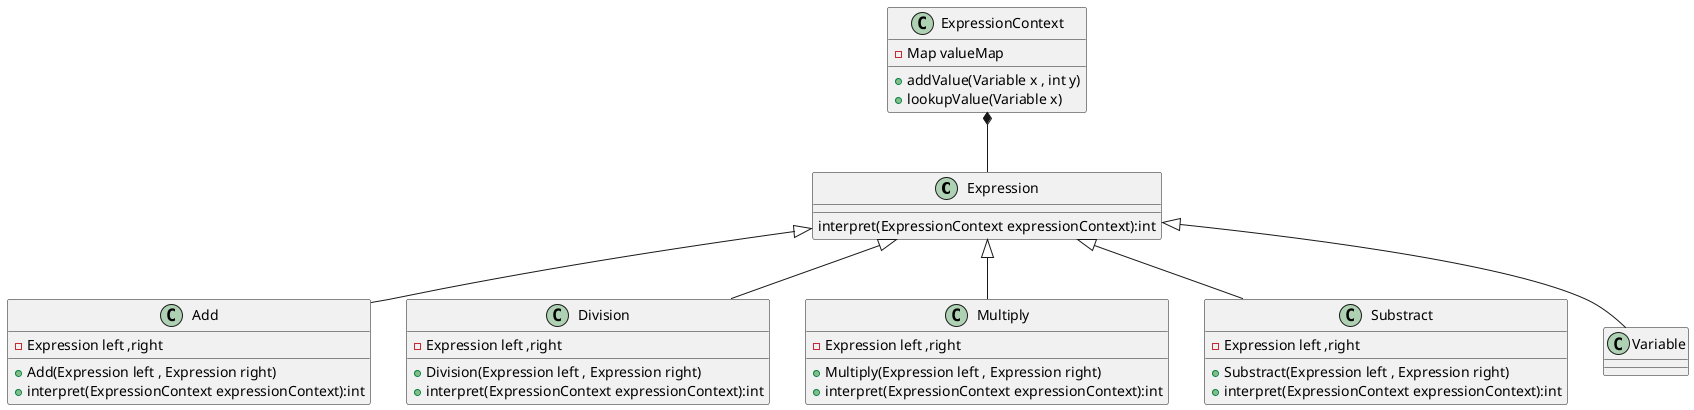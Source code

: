 @startuml
Expression <|-- Add
Expression <|-- Division
Expression <|-- Multiply
Expression <|-- Substract
Expression <|-- Variable

ExpressionContext *-- Expression

class Expression {
    interpret(ExpressionContext expressionContext):int
}

class ExpressionContext {
    -Map valueMap
    +addValue(Variable x , int y)
    +lookupValue(Variable x)
}

class Variable {

}
class Add {
    -Expression left ,right
    +Add(Expression left , Expression right)
    +interpret(ExpressionContext expressionContext):int
}

class Division {
    -Expression left ,right
    +Division(Expression left , Expression right)
    +interpret(ExpressionContext expressionContext):int
}
class Multiply {
    -Expression left ,right
    +Multiply(Expression left , Expression right)
    +interpret(ExpressionContext expressionContext):int
}

class Substract {
    -Expression left ,right
    +Substract(Expression left , Expression right)
    +interpret(ExpressionContext expressionContext):int
}


@enduml